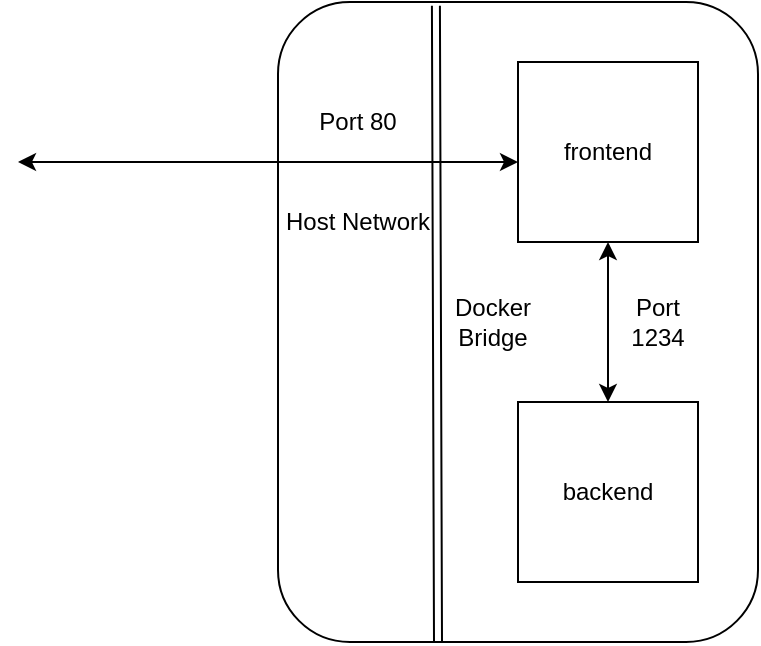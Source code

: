 <mxfile version="12.1.3" pages="1"><diagram id="CmRUJiXFuIXONld7qcJM" name="Page-1"><mxGraphModel dx="938" dy="660" grid="1" gridSize="10" guides="1" tooltips="1" connect="1" arrows="1" fold="1" page="1" pageScale="1" pageWidth="850" pageHeight="1100" math="0" shadow="0"><root><mxCell id="0"/><mxCell id="1" parent="0"/><mxCell id="0CIS_TywtxWAddL7aJwJ-13" value="" style="rounded=1;whiteSpace=wrap;html=1;" vertex="1" parent="1"><mxGeometry x="280" y="80" width="240" height="320" as="geometry"/></mxCell><mxCell id="0CIS_TywtxWAddL7aJwJ-1" value="frontend" style="whiteSpace=wrap;html=1;aspect=fixed;" vertex="1" parent="1"><mxGeometry x="400" y="110" width="90" height="90" as="geometry"/></mxCell><mxCell id="0CIS_TywtxWAddL7aJwJ-2" value="&lt;div&gt;backend&lt;/div&gt;" style="whiteSpace=wrap;html=1;aspect=fixed;" vertex="1" parent="1"><mxGeometry x="400" y="280" width="90" height="90" as="geometry"/></mxCell><mxCell id="0CIS_TywtxWAddL7aJwJ-9" value="" style="shape=link;html=1;entryX=0.329;entryY=0.006;entryDx=0;entryDy=0;entryPerimeter=0;" edge="1" parent="1" target="0CIS_TywtxWAddL7aJwJ-13"><mxGeometry width="50" height="50" relative="1" as="geometry"><mxPoint x="360" y="400" as="sourcePoint"/><mxPoint x="520" y="240" as="targetPoint"/><Array as="points"/></mxGeometry></mxCell><mxCell id="0CIS_TywtxWAddL7aJwJ-10" value="Docker Bridge" style="text;html=1;strokeColor=none;fillColor=none;align=center;verticalAlign=middle;whiteSpace=wrap;rounded=0;" vertex="1" parent="1"><mxGeometry x="355" y="220" width="65" height="40" as="geometry"/></mxCell><mxCell id="0CIS_TywtxWAddL7aJwJ-11" value="Host Network" style="text;html=1;strokeColor=none;fillColor=none;align=center;verticalAlign=middle;whiteSpace=wrap;rounded=0;" vertex="1" parent="1"><mxGeometry x="280" y="180" width="80" height="20" as="geometry"/></mxCell><mxCell id="0CIS_TywtxWAddL7aJwJ-16" value="" style="endArrow=classic;startArrow=classic;html=1;" edge="1" parent="1"><mxGeometry width="50" height="50" relative="1" as="geometry"><mxPoint x="400" y="160" as="sourcePoint"/><mxPoint x="150" y="160" as="targetPoint"/><Array as="points"><mxPoint x="260" y="160"/></Array></mxGeometry></mxCell><mxCell id="0CIS_TywtxWAddL7aJwJ-19" value="Port 1234" style="text;html=1;strokeColor=none;fillColor=none;align=center;verticalAlign=middle;whiteSpace=wrap;rounded=0;" vertex="1" parent="1"><mxGeometry x="450" y="220" width="40" height="40" as="geometry"/></mxCell><mxCell id="0CIS_TywtxWAddL7aJwJ-20" value="Port 80" style="text;html=1;strokeColor=none;fillColor=none;align=center;verticalAlign=middle;whiteSpace=wrap;rounded=0;" vertex="1" parent="1"><mxGeometry x="280" y="130" width="80" height="20" as="geometry"/></mxCell><mxCell id="0CIS_TywtxWAddL7aJwJ-23" value="" style="endArrow=classic;startArrow=classic;html=1;entryX=0.5;entryY=1;entryDx=0;entryDy=0;exitX=0.5;exitY=0;exitDx=0;exitDy=0;" edge="1" parent="1" source="0CIS_TywtxWAddL7aJwJ-2" target="0CIS_TywtxWAddL7aJwJ-1"><mxGeometry width="50" height="50" relative="1" as="geometry"><mxPoint x="70" y="470" as="sourcePoint"/><mxPoint x="120" y="420" as="targetPoint"/></mxGeometry></mxCell></root></mxGraphModel></diagram></mxfile>